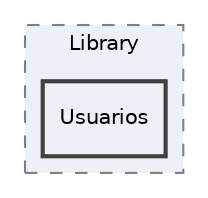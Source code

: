 digraph "/mnt/c/Users/Bastet/Projects/WinProgramacion2/pii_2022_2_equipo_21/src/Library/Usuarios"
{
 // INTERACTIVE_SVG=YES
 // LATEX_PDF_SIZE
  edge [fontname="Helvetica",fontsize="10",labelfontname="Helvetica",labelfontsize="10"];
  node [fontname="Helvetica",fontsize="10",shape=record];
  compound=true
  subgraph clusterdir_f741251061e5c7c7ed48ab45c3348f11 {
    graph [ bgcolor="#edf0f7", pencolor="grey50", style="filled,dashed,", label="Library", fontname="Helvetica", fontsize="10", URL="dir_f741251061e5c7c7ed48ab45c3348f11.html"]
  dir_4d88b21f930827c62b4a9d21c48da663 [shape=box, label="Usuarios", style="filled,bold,", fillcolor="#edf0f7", color="grey25", URL="dir_4d88b21f930827c62b4a9d21c48da663.html"];
  }
}
